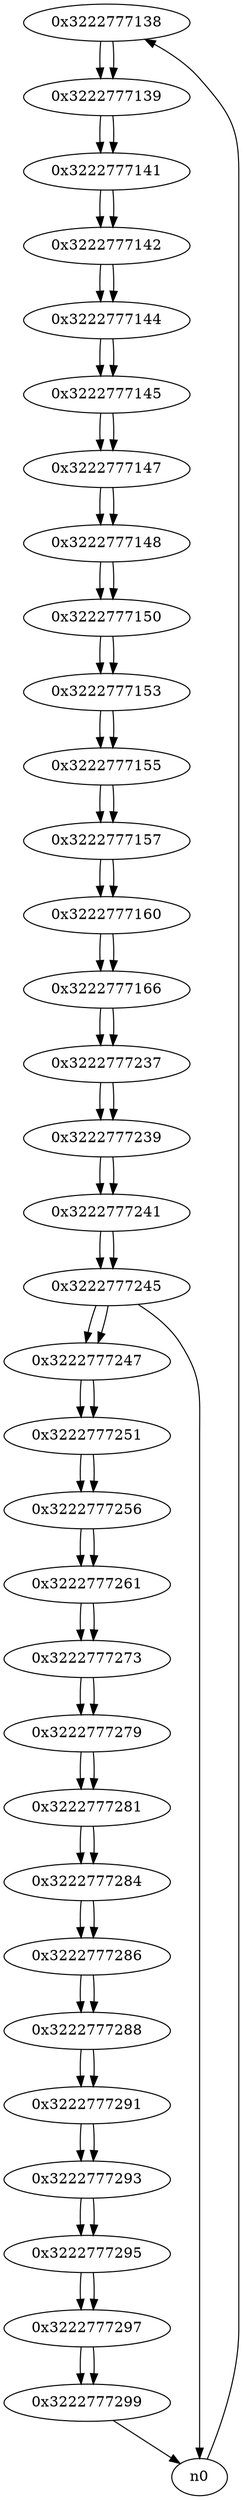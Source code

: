 digraph G{
/* nodes */
  n1 [label="0x3222777138"]
  n2 [label="0x3222777139"]
  n3 [label="0x3222777141"]
  n4 [label="0x3222777142"]
  n5 [label="0x3222777144"]
  n6 [label="0x3222777145"]
  n7 [label="0x3222777147"]
  n8 [label="0x3222777148"]
  n9 [label="0x3222777150"]
  n10 [label="0x3222777153"]
  n11 [label="0x3222777155"]
  n12 [label="0x3222777157"]
  n13 [label="0x3222777160"]
  n14 [label="0x3222777166"]
  n15 [label="0x3222777237"]
  n16 [label="0x3222777239"]
  n17 [label="0x3222777241"]
  n18 [label="0x3222777245"]
  n19 [label="0x3222777247"]
  n20 [label="0x3222777251"]
  n21 [label="0x3222777256"]
  n22 [label="0x3222777261"]
  n23 [label="0x3222777273"]
  n24 [label="0x3222777279"]
  n25 [label="0x3222777281"]
  n26 [label="0x3222777284"]
  n27 [label="0x3222777286"]
  n28 [label="0x3222777288"]
  n29 [label="0x3222777291"]
  n30 [label="0x3222777293"]
  n31 [label="0x3222777295"]
  n32 [label="0x3222777297"]
  n33 [label="0x3222777299"]
/* edges */
n1 -> n2;
n0 -> n1;
n2 -> n3;
n1 -> n2;
n3 -> n4;
n2 -> n3;
n4 -> n5;
n3 -> n4;
n5 -> n6;
n4 -> n5;
n6 -> n7;
n5 -> n6;
n7 -> n8;
n6 -> n7;
n8 -> n9;
n7 -> n8;
n9 -> n10;
n8 -> n9;
n10 -> n11;
n9 -> n10;
n11 -> n12;
n10 -> n11;
n12 -> n13;
n11 -> n12;
n13 -> n14;
n12 -> n13;
n14 -> n15;
n13 -> n14;
n15 -> n16;
n14 -> n15;
n16 -> n17;
n15 -> n16;
n17 -> n18;
n16 -> n17;
n18 -> n19;
n18 -> n0;
n17 -> n18;
n19 -> n20;
n18 -> n19;
n20 -> n21;
n19 -> n20;
n21 -> n22;
n20 -> n21;
n22 -> n23;
n21 -> n22;
n23 -> n24;
n22 -> n23;
n24 -> n25;
n23 -> n24;
n25 -> n26;
n24 -> n25;
n26 -> n27;
n25 -> n26;
n27 -> n28;
n26 -> n27;
n28 -> n29;
n27 -> n28;
n29 -> n30;
n28 -> n29;
n30 -> n31;
n29 -> n30;
n31 -> n32;
n30 -> n31;
n32 -> n33;
n31 -> n32;
n33 -> n0;
n32 -> n33;
}
